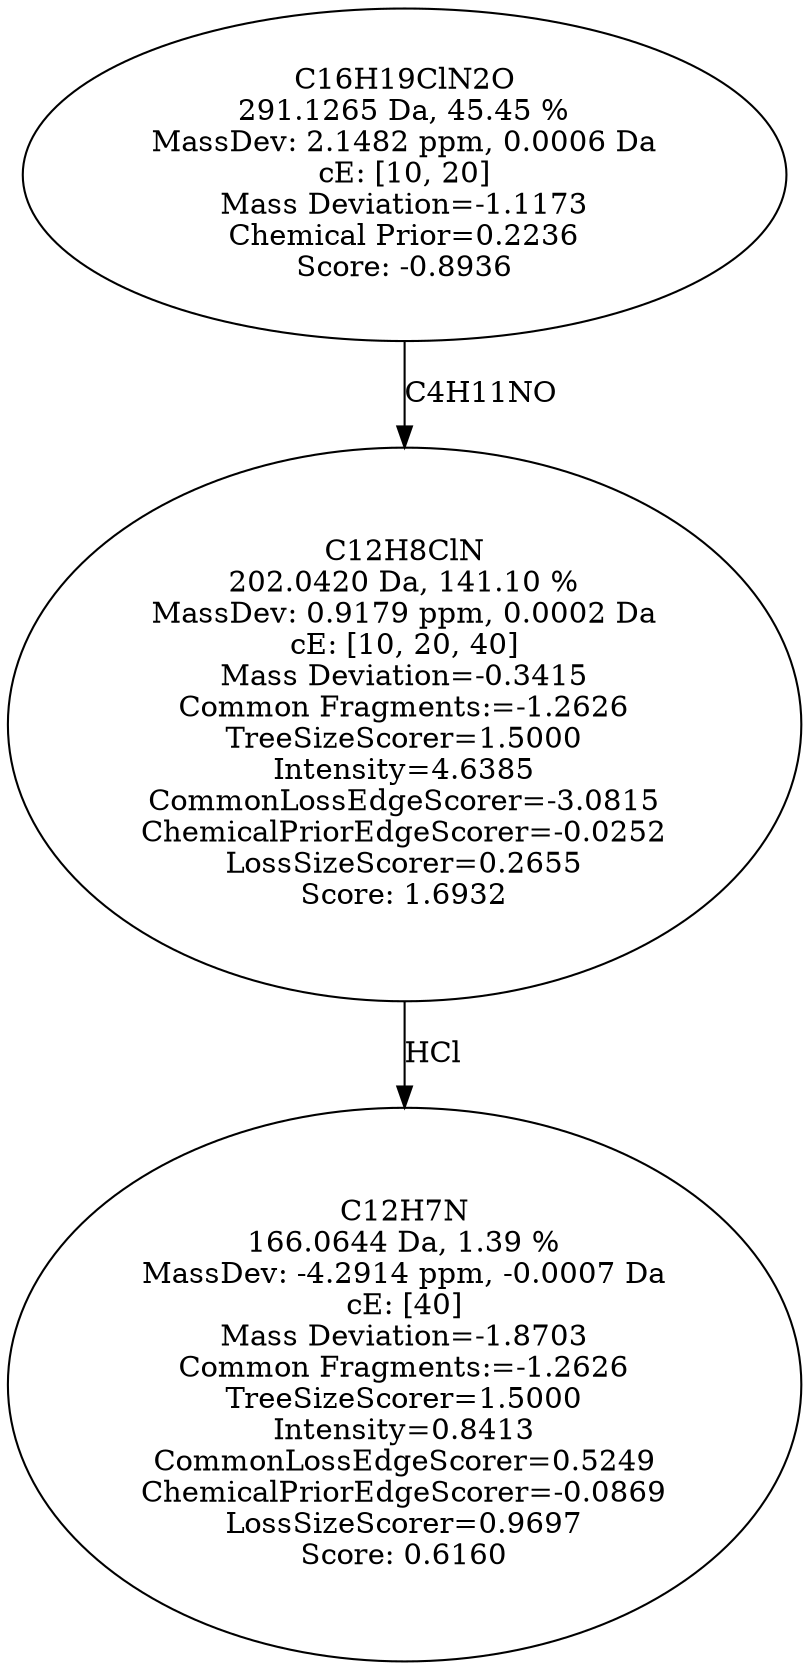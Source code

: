 strict digraph {
v1 [label="C12H7N\n166.0644 Da, 1.39 %\nMassDev: -4.2914 ppm, -0.0007 Da\ncE: [40]\nMass Deviation=-1.8703\nCommon Fragments:=-1.2626\nTreeSizeScorer=1.5000\nIntensity=0.8413\nCommonLossEdgeScorer=0.5249\nChemicalPriorEdgeScorer=-0.0869\nLossSizeScorer=0.9697\nScore: 0.6160"];
v2 [label="C12H8ClN\n202.0420 Da, 141.10 %\nMassDev: 0.9179 ppm, 0.0002 Da\ncE: [10, 20, 40]\nMass Deviation=-0.3415\nCommon Fragments:=-1.2626\nTreeSizeScorer=1.5000\nIntensity=4.6385\nCommonLossEdgeScorer=-3.0815\nChemicalPriorEdgeScorer=-0.0252\nLossSizeScorer=0.2655\nScore: 1.6932"];
v3 [label="C16H19ClN2O\n291.1265 Da, 45.45 %\nMassDev: 2.1482 ppm, 0.0006 Da\ncE: [10, 20]\nMass Deviation=-1.1173\nChemical Prior=0.2236\nScore: -0.8936"];
v2 -> v1 [label="HCl"];
v3 -> v2 [label="C4H11NO"];
}